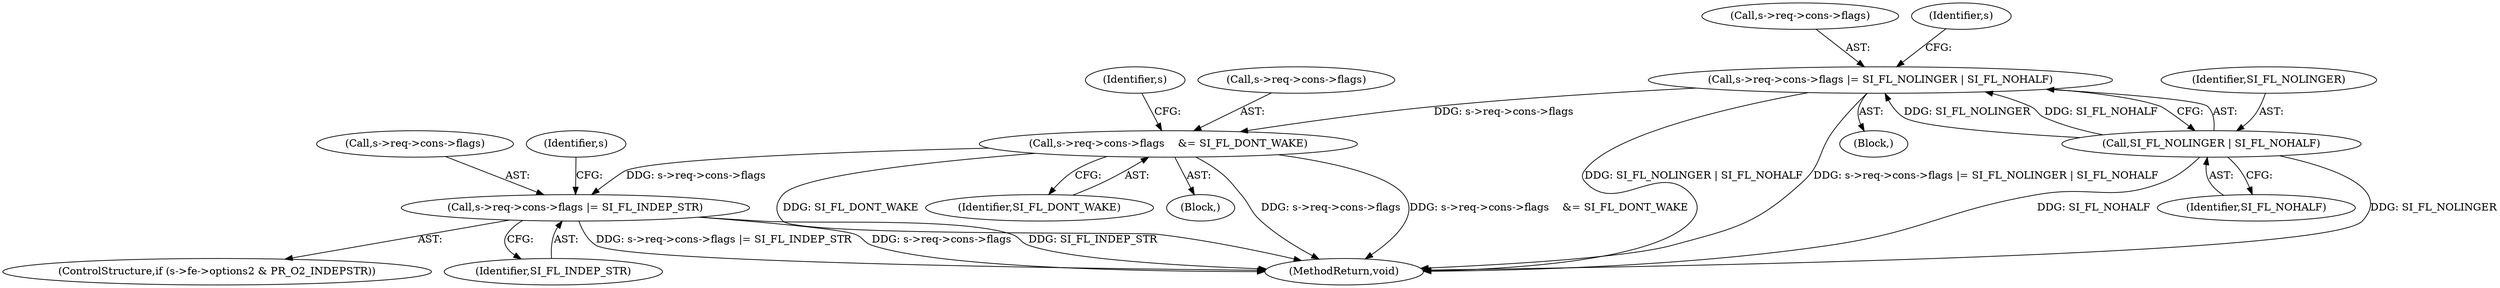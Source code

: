 digraph "0_haproxy_b4d05093bc89f71377230228007e69a1434c1a0c@pointer" {
"1000146" [label="(Call,s->req->cons->flags |= SI_FL_NOLINGER | SI_FL_NOHALF)"];
"1000154" [label="(Call,SI_FL_NOLINGER | SI_FL_NOHALF)"];
"1000638" [label="(Call,s->req->cons->flags    &= SI_FL_DONT_WAKE)"];
"1000761" [label="(Call,s->req->cons->flags |= SI_FL_INDEP_STR)"];
"1000650" [label="(Identifier,s)"];
"1000761" [label="(Call,s->req->cons->flags |= SI_FL_INDEP_STR)"];
"1000638" [label="(Call,s->req->cons->flags    &= SI_FL_DONT_WAKE)"];
"1000639" [label="(Call,s->req->cons->flags)"];
"1000762" [label="(Call,s->req->cons->flags)"];
"1000155" [label="(Identifier,SI_FL_NOLINGER)"];
"1000147" [label="(Call,s->req->cons->flags)"];
"1000154" [label="(Call,SI_FL_NOLINGER | SI_FL_NOHALF)"];
"1000899" [label="(MethodReturn,void)"];
"1000145" [label="(Block,)"];
"1000646" [label="(Identifier,SI_FL_DONT_WAKE)"];
"1000146" [label="(Call,s->req->cons->flags |= SI_FL_NOLINGER | SI_FL_NOHALF)"];
"1000118" [label="(Block,)"];
"1000753" [label="(ControlStructure,if (s->fe->options2 & PR_O2_INDEPSTR))"];
"1000769" [label="(Identifier,SI_FL_INDEP_STR)"];
"1000774" [label="(Identifier,s)"];
"1000156" [label="(Identifier,SI_FL_NOHALF)"];
"1000160" [label="(Identifier,s)"];
"1000146" -> "1000145"  [label="AST: "];
"1000146" -> "1000154"  [label="CFG: "];
"1000147" -> "1000146"  [label="AST: "];
"1000154" -> "1000146"  [label="AST: "];
"1000160" -> "1000146"  [label="CFG: "];
"1000146" -> "1000899"  [label="DDG: SI_FL_NOLINGER | SI_FL_NOHALF"];
"1000146" -> "1000899"  [label="DDG: s->req->cons->flags |= SI_FL_NOLINGER | SI_FL_NOHALF"];
"1000154" -> "1000146"  [label="DDG: SI_FL_NOLINGER"];
"1000154" -> "1000146"  [label="DDG: SI_FL_NOHALF"];
"1000146" -> "1000638"  [label="DDG: s->req->cons->flags"];
"1000154" -> "1000156"  [label="CFG: "];
"1000155" -> "1000154"  [label="AST: "];
"1000156" -> "1000154"  [label="AST: "];
"1000154" -> "1000899"  [label="DDG: SI_FL_NOLINGER"];
"1000154" -> "1000899"  [label="DDG: SI_FL_NOHALF"];
"1000638" -> "1000118"  [label="AST: "];
"1000638" -> "1000646"  [label="CFG: "];
"1000639" -> "1000638"  [label="AST: "];
"1000646" -> "1000638"  [label="AST: "];
"1000650" -> "1000638"  [label="CFG: "];
"1000638" -> "1000899"  [label="DDG: s->req->cons->flags    &= SI_FL_DONT_WAKE"];
"1000638" -> "1000899"  [label="DDG: SI_FL_DONT_WAKE"];
"1000638" -> "1000899"  [label="DDG: s->req->cons->flags"];
"1000638" -> "1000761"  [label="DDG: s->req->cons->flags"];
"1000761" -> "1000753"  [label="AST: "];
"1000761" -> "1000769"  [label="CFG: "];
"1000762" -> "1000761"  [label="AST: "];
"1000769" -> "1000761"  [label="AST: "];
"1000774" -> "1000761"  [label="CFG: "];
"1000761" -> "1000899"  [label="DDG: s->req->cons->flags"];
"1000761" -> "1000899"  [label="DDG: SI_FL_INDEP_STR"];
"1000761" -> "1000899"  [label="DDG: s->req->cons->flags |= SI_FL_INDEP_STR"];
}
